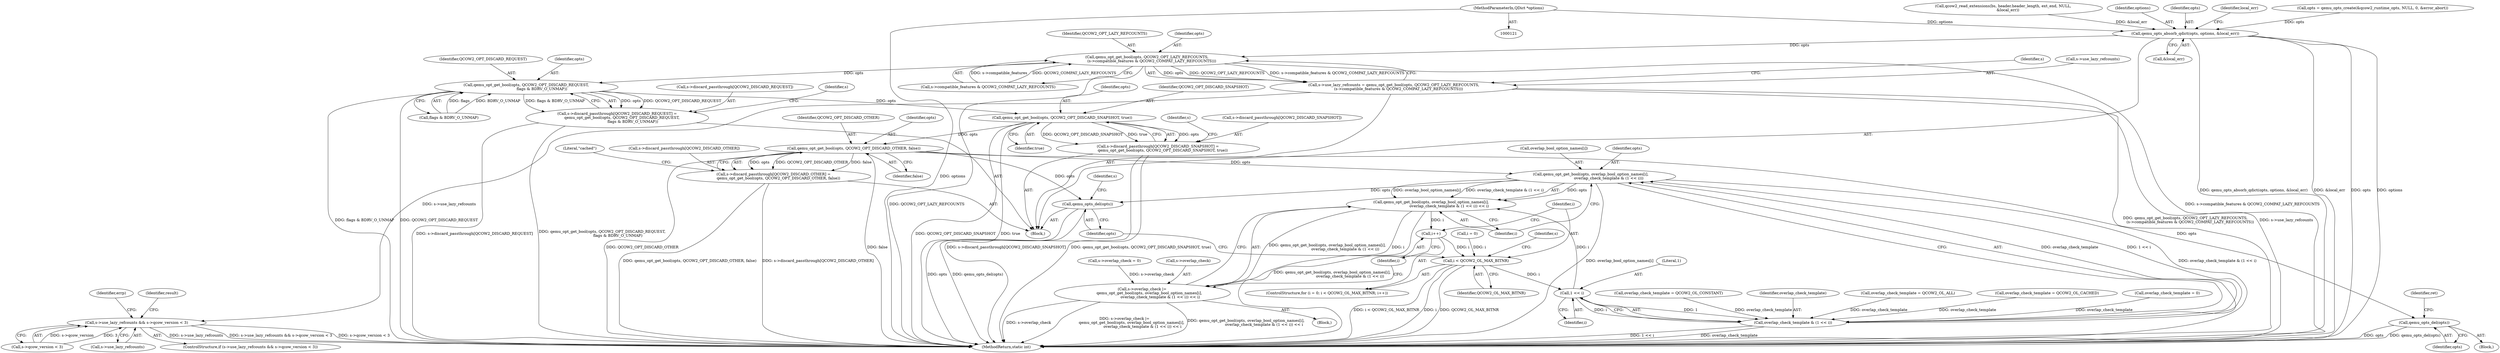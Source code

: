digraph "0_qemu_6a83f8b5bec6f59e56cc49bd49e4c3f8f805d56f_0@pointer" {
"1000123" [label="(MethodParameterIn,QDict *options)"];
"1001243" [label="(Call,qemu_opts_absorb_qdict(opts, options, &local_err))"];
"1001263" [label="(Call,qemu_opt_get_bool(opts, QCOW2_OPT_LAZY_REFCOUNTS,\n        (s->compatible_features & QCOW2_COMPAT_LAZY_REFCOUNTS)))"];
"1001259" [label="(Call,s->use_lazy_refcounts = qemu_opt_get_bool(opts, QCOW2_OPT_LAZY_REFCOUNTS,\n        (s->compatible_features & QCOW2_COMPAT_LAZY_REFCOUNTS)))"];
"1001404" [label="(Call,s->use_lazy_refcounts && s->qcow_version < 3)"];
"1001291" [label="(Call,qemu_opt_get_bool(opts, QCOW2_OPT_DISCARD_REQUEST,\n                          flags & BDRV_O_UNMAP))"];
"1001285" [label="(Call,s->discard_passthrough[QCOW2_DISCARD_REQUEST] =\n        qemu_opt_get_bool(opts, QCOW2_OPT_DISCARD_REQUEST,\n                          flags & BDRV_O_UNMAP))"];
"1001303" [label="(Call,qemu_opt_get_bool(opts, QCOW2_OPT_DISCARD_SNAPSHOT, true))"];
"1001297" [label="(Call,s->discard_passthrough[QCOW2_DISCARD_SNAPSHOT] =\n        qemu_opt_get_bool(opts, QCOW2_OPT_DISCARD_SNAPSHOT, true))"];
"1001313" [label="(Call,qemu_opt_get_bool(opts, QCOW2_OPT_DISCARD_OTHER, false))"];
"1001307" [label="(Call,s->discard_passthrough[QCOW2_DISCARD_OTHER] =\n        qemu_opt_get_bool(opts, QCOW2_OPT_DISCARD_OTHER, false))"];
"1001363" [label="(Call,qemu_opts_del(opts))"];
"1001390" [label="(Call,qemu_opt_get_bool(opts, overlap_bool_option_names[i],\n                              overlap_check_template & (1 << i)))"];
"1001389" [label="(Call,qemu_opt_get_bool(opts, overlap_bool_option_names[i],\n                              overlap_check_template & (1 << i)) << i)"];
"1001382" [label="(Call,i++)"];
"1001379" [label="(Call,i < QCOW2_OL_MAX_BITNR)"];
"1001397" [label="(Call,1 << i)"];
"1001395" [label="(Call,overlap_check_template & (1 << i))"];
"1001385" [label="(Call,s->overlap_check |=\n            qemu_opt_get_bool(opts, overlap_bool_option_names[i],\n                              overlap_check_template & (1 << i)) << i)"];
"1001401" [label="(Call,qemu_opts_del(opts))"];
"1001249" [label="(Identifier,local_err)"];
"1001234" [label="(Call,opts = qemu_opts_create(&qcow2_runtime_opts, NULL, 0, &error_abort))"];
"1001265" [label="(Identifier,QCOW2_OPT_LAZY_REFCOUNTS)"];
"1001425" [label="(Identifier,result)"];
"1001308" [label="(Call,s->discard_passthrough[QCOW2_DISCARD_OTHER])"];
"1001317" [label="(Literal,\"cached\")"];
"1001366" [label="(Identifier,ret)"];
"1001375" [label="(ControlStructure,for (i = 0; i < QCOW2_OL_MAX_BITNR; i++))"];
"1001380" [label="(Identifier,i)"];
"1001310" [label="(Identifier,s)"];
"1001334" [label="(Call,overlap_check_template = QCOW2_OL_CONSTANT)"];
"1001363" [label="(Call,qemu_opts_del(opts))"];
"1001263" [label="(Call,qemu_opt_get_bool(opts, QCOW2_OPT_LAZY_REFCOUNTS,\n        (s->compatible_features & QCOW2_COMPAT_LAZY_REFCOUNTS)))"];
"1001292" [label="(Identifier,opts)"];
"1001297" [label="(Call,s->discard_passthrough[QCOW2_DISCARD_SNAPSHOT] =\n        qemu_opt_get_bool(opts, QCOW2_OPT_DISCARD_SNAPSHOT, true))"];
"1001264" [label="(Identifier,opts)"];
"1001364" [label="(Identifier,opts)"];
"1001379" [label="(Call,i < QCOW2_OL_MAX_BITNR)"];
"1001389" [label="(Call,qemu_opt_get_bool(opts, overlap_bool_option_names[i],\n                              overlap_check_template & (1 << i)) << i)"];
"1001396" [label="(Identifier,overlap_check_template)"];
"1001043" [label="(Call,qcow2_read_extensions(bs, header.header_length, ext_end, NULL,\n        &local_err))"];
"1001387" [label="(Identifier,s)"];
"1001266" [label="(Call,s->compatible_features & QCOW2_COMPAT_LAZY_REFCOUNTS)"];
"1001304" [label="(Identifier,opts)"];
"1001260" [label="(Call,s->use_lazy_refcounts)"];
"1001286" [label="(Call,s->discard_passthrough[QCOW2_DISCARD_REQUEST])"];
"1001354" [label="(Call,overlap_check_template = QCOW2_OL_ALL)"];
"1001376" [label="(Call,i = 0)"];
"1001298" [label="(Call,s->discard_passthrough[QCOW2_DISCARD_SNAPSHOT])"];
"1001358" [label="(Block,)"];
"1001406" [label="(Identifier,s)"];
"1001291" [label="(Call,qemu_opt_get_bool(opts, QCOW2_OPT_DISCARD_REQUEST,\n                          flags & BDRV_O_UNMAP))"];
"1001381" [label="(Identifier,QCOW2_OL_MAX_BITNR)"];
"1001344" [label="(Call,overlap_check_template = QCOW2_OL_CACHED)"];
"1001408" [label="(Call,s->qcow_version < 3)"];
"1001313" [label="(Call,qemu_opt_get_bool(opts, QCOW2_OPT_DISCARD_OTHER, false))"];
"1001259" [label="(Call,s->use_lazy_refcounts = qemu_opt_get_bool(opts, QCOW2_OPT_LAZY_REFCOUNTS,\n        (s->compatible_features & QCOW2_COMPAT_LAZY_REFCOUNTS)))"];
"1001274" [label="(Identifier,s)"];
"1001391" [label="(Identifier,opts)"];
"1001383" [label="(Identifier,i)"];
"1001385" [label="(Call,s->overlap_check |=\n            qemu_opt_get_bool(opts, overlap_bool_option_names[i],\n                              overlap_check_template & (1 << i)) << i)"];
"1001243" [label="(Call,qemu_opts_absorb_qdict(opts, options, &local_err))"];
"1001404" [label="(Call,s->use_lazy_refcounts && s->qcow_version < 3)"];
"1001382" [label="(Call,i++)"];
"1001402" [label="(Identifier,opts)"];
"1001324" [label="(Call,overlap_check_template = 0)"];
"1001395" [label="(Call,overlap_check_template & (1 << i))"];
"1001307" [label="(Call,s->discard_passthrough[QCOW2_DISCARD_OTHER] =\n        qemu_opt_get_bool(opts, QCOW2_OPT_DISCARD_OTHER, false))"];
"1001314" [label="(Identifier,opts)"];
"1001293" [label="(Identifier,QCOW2_OPT_DISCARD_REQUEST)"];
"1001399" [label="(Identifier,i)"];
"1001390" [label="(Call,qemu_opt_get_bool(opts, overlap_bool_option_names[i],\n                              overlap_check_template & (1 << i)))"];
"1001294" [label="(Call,flags & BDRV_O_UNMAP)"];
"1001483" [label="(MethodReturn,static int)"];
"1000126" [label="(Block,)"];
"1001305" [label="(Identifier,QCOW2_OPT_DISCARD_SNAPSHOT)"];
"1001401" [label="(Call,qemu_opts_del(opts))"];
"1001397" [label="(Call,1 << i)"];
"1001285" [label="(Call,s->discard_passthrough[QCOW2_DISCARD_REQUEST] =\n        qemu_opt_get_bool(opts, QCOW2_OPT_DISCARD_REQUEST,\n                          flags & BDRV_O_UNMAP))"];
"1001316" [label="(Identifier,false)"];
"1001400" [label="(Identifier,i)"];
"1001384" [label="(Block,)"];
"1001245" [label="(Identifier,options)"];
"1001405" [label="(Call,s->use_lazy_refcounts)"];
"1001370" [label="(Call,s->overlap_check = 0)"];
"1001415" [label="(Identifier,errp)"];
"1001300" [label="(Identifier,s)"];
"1001315" [label="(Identifier,QCOW2_OPT_DISCARD_OTHER)"];
"1001246" [label="(Call,&local_err)"];
"1001306" [label="(Identifier,true)"];
"1001392" [label="(Call,overlap_bool_option_names[i])"];
"1001398" [label="(Literal,1)"];
"1001244" [label="(Identifier,opts)"];
"1000123" [label="(MethodParameterIn,QDict *options)"];
"1001386" [label="(Call,s->overlap_check)"];
"1001403" [label="(ControlStructure,if (s->use_lazy_refcounts && s->qcow_version < 3))"];
"1001303" [label="(Call,qemu_opt_get_bool(opts, QCOW2_OPT_DISCARD_SNAPSHOT, true))"];
"1000123" -> "1000121"  [label="AST: "];
"1000123" -> "1001483"  [label="DDG: options"];
"1000123" -> "1001243"  [label="DDG: options"];
"1001243" -> "1000126"  [label="AST: "];
"1001243" -> "1001246"  [label="CFG: "];
"1001244" -> "1001243"  [label="AST: "];
"1001245" -> "1001243"  [label="AST: "];
"1001246" -> "1001243"  [label="AST: "];
"1001249" -> "1001243"  [label="CFG: "];
"1001243" -> "1001483"  [label="DDG: qemu_opts_absorb_qdict(opts, options, &local_err)"];
"1001243" -> "1001483"  [label="DDG: &local_err"];
"1001243" -> "1001483"  [label="DDG: opts"];
"1001243" -> "1001483"  [label="DDG: options"];
"1001234" -> "1001243"  [label="DDG: opts"];
"1001043" -> "1001243"  [label="DDG: &local_err"];
"1001243" -> "1001263"  [label="DDG: opts"];
"1001263" -> "1001259"  [label="AST: "];
"1001263" -> "1001266"  [label="CFG: "];
"1001264" -> "1001263"  [label="AST: "];
"1001265" -> "1001263"  [label="AST: "];
"1001266" -> "1001263"  [label="AST: "];
"1001259" -> "1001263"  [label="CFG: "];
"1001263" -> "1001483"  [label="DDG: QCOW2_OPT_LAZY_REFCOUNTS"];
"1001263" -> "1001483"  [label="DDG: s->compatible_features & QCOW2_COMPAT_LAZY_REFCOUNTS"];
"1001263" -> "1001259"  [label="DDG: opts"];
"1001263" -> "1001259"  [label="DDG: QCOW2_OPT_LAZY_REFCOUNTS"];
"1001263" -> "1001259"  [label="DDG: s->compatible_features & QCOW2_COMPAT_LAZY_REFCOUNTS"];
"1001266" -> "1001263"  [label="DDG: s->compatible_features"];
"1001266" -> "1001263"  [label="DDG: QCOW2_COMPAT_LAZY_REFCOUNTS"];
"1001263" -> "1001291"  [label="DDG: opts"];
"1001259" -> "1000126"  [label="AST: "];
"1001260" -> "1001259"  [label="AST: "];
"1001274" -> "1001259"  [label="CFG: "];
"1001259" -> "1001483"  [label="DDG: qemu_opt_get_bool(opts, QCOW2_OPT_LAZY_REFCOUNTS,\n        (s->compatible_features & QCOW2_COMPAT_LAZY_REFCOUNTS))"];
"1001259" -> "1001483"  [label="DDG: s->use_lazy_refcounts"];
"1001259" -> "1001404"  [label="DDG: s->use_lazy_refcounts"];
"1001404" -> "1001403"  [label="AST: "];
"1001404" -> "1001405"  [label="CFG: "];
"1001404" -> "1001408"  [label="CFG: "];
"1001405" -> "1001404"  [label="AST: "];
"1001408" -> "1001404"  [label="AST: "];
"1001415" -> "1001404"  [label="CFG: "];
"1001425" -> "1001404"  [label="CFG: "];
"1001404" -> "1001483"  [label="DDG: s->use_lazy_refcounts"];
"1001404" -> "1001483"  [label="DDG: s->use_lazy_refcounts && s->qcow_version < 3"];
"1001404" -> "1001483"  [label="DDG: s->qcow_version < 3"];
"1001408" -> "1001404"  [label="DDG: s->qcow_version"];
"1001408" -> "1001404"  [label="DDG: 3"];
"1001291" -> "1001285"  [label="AST: "];
"1001291" -> "1001294"  [label="CFG: "];
"1001292" -> "1001291"  [label="AST: "];
"1001293" -> "1001291"  [label="AST: "];
"1001294" -> "1001291"  [label="AST: "];
"1001285" -> "1001291"  [label="CFG: "];
"1001291" -> "1001483"  [label="DDG: flags & BDRV_O_UNMAP"];
"1001291" -> "1001483"  [label="DDG: QCOW2_OPT_DISCARD_REQUEST"];
"1001291" -> "1001285"  [label="DDG: opts"];
"1001291" -> "1001285"  [label="DDG: QCOW2_OPT_DISCARD_REQUEST"];
"1001291" -> "1001285"  [label="DDG: flags & BDRV_O_UNMAP"];
"1001294" -> "1001291"  [label="DDG: flags"];
"1001294" -> "1001291"  [label="DDG: BDRV_O_UNMAP"];
"1001291" -> "1001303"  [label="DDG: opts"];
"1001285" -> "1000126"  [label="AST: "];
"1001286" -> "1001285"  [label="AST: "];
"1001300" -> "1001285"  [label="CFG: "];
"1001285" -> "1001483"  [label="DDG: s->discard_passthrough[QCOW2_DISCARD_REQUEST]"];
"1001285" -> "1001483"  [label="DDG: qemu_opt_get_bool(opts, QCOW2_OPT_DISCARD_REQUEST,\n                          flags & BDRV_O_UNMAP)"];
"1001303" -> "1001297"  [label="AST: "];
"1001303" -> "1001306"  [label="CFG: "];
"1001304" -> "1001303"  [label="AST: "];
"1001305" -> "1001303"  [label="AST: "];
"1001306" -> "1001303"  [label="AST: "];
"1001297" -> "1001303"  [label="CFG: "];
"1001303" -> "1001483"  [label="DDG: QCOW2_OPT_DISCARD_SNAPSHOT"];
"1001303" -> "1001483"  [label="DDG: true"];
"1001303" -> "1001297"  [label="DDG: opts"];
"1001303" -> "1001297"  [label="DDG: QCOW2_OPT_DISCARD_SNAPSHOT"];
"1001303" -> "1001297"  [label="DDG: true"];
"1001303" -> "1001313"  [label="DDG: opts"];
"1001297" -> "1000126"  [label="AST: "];
"1001298" -> "1001297"  [label="AST: "];
"1001310" -> "1001297"  [label="CFG: "];
"1001297" -> "1001483"  [label="DDG: s->discard_passthrough[QCOW2_DISCARD_SNAPSHOT]"];
"1001297" -> "1001483"  [label="DDG: qemu_opt_get_bool(opts, QCOW2_OPT_DISCARD_SNAPSHOT, true)"];
"1001313" -> "1001307"  [label="AST: "];
"1001313" -> "1001316"  [label="CFG: "];
"1001314" -> "1001313"  [label="AST: "];
"1001315" -> "1001313"  [label="AST: "];
"1001316" -> "1001313"  [label="AST: "];
"1001307" -> "1001313"  [label="CFG: "];
"1001313" -> "1001483"  [label="DDG: false"];
"1001313" -> "1001483"  [label="DDG: QCOW2_OPT_DISCARD_OTHER"];
"1001313" -> "1001307"  [label="DDG: opts"];
"1001313" -> "1001307"  [label="DDG: QCOW2_OPT_DISCARD_OTHER"];
"1001313" -> "1001307"  [label="DDG: false"];
"1001313" -> "1001363"  [label="DDG: opts"];
"1001313" -> "1001390"  [label="DDG: opts"];
"1001313" -> "1001401"  [label="DDG: opts"];
"1001307" -> "1000126"  [label="AST: "];
"1001308" -> "1001307"  [label="AST: "];
"1001317" -> "1001307"  [label="CFG: "];
"1001307" -> "1001483"  [label="DDG: qemu_opt_get_bool(opts, QCOW2_OPT_DISCARD_OTHER, false)"];
"1001307" -> "1001483"  [label="DDG: s->discard_passthrough[QCOW2_DISCARD_OTHER]"];
"1001363" -> "1001358"  [label="AST: "];
"1001363" -> "1001364"  [label="CFG: "];
"1001364" -> "1001363"  [label="AST: "];
"1001366" -> "1001363"  [label="CFG: "];
"1001363" -> "1001483"  [label="DDG: qemu_opts_del(opts)"];
"1001363" -> "1001483"  [label="DDG: opts"];
"1001390" -> "1001389"  [label="AST: "];
"1001390" -> "1001395"  [label="CFG: "];
"1001391" -> "1001390"  [label="AST: "];
"1001392" -> "1001390"  [label="AST: "];
"1001395" -> "1001390"  [label="AST: "];
"1001400" -> "1001390"  [label="CFG: "];
"1001390" -> "1001483"  [label="DDG: overlap_bool_option_names[i]"];
"1001390" -> "1001483"  [label="DDG: overlap_check_template & (1 << i)"];
"1001390" -> "1001389"  [label="DDG: opts"];
"1001390" -> "1001389"  [label="DDG: overlap_bool_option_names[i]"];
"1001390" -> "1001389"  [label="DDG: overlap_check_template & (1 << i)"];
"1001395" -> "1001390"  [label="DDG: overlap_check_template"];
"1001395" -> "1001390"  [label="DDG: 1 << i"];
"1001390" -> "1001401"  [label="DDG: opts"];
"1001389" -> "1001385"  [label="AST: "];
"1001389" -> "1001400"  [label="CFG: "];
"1001400" -> "1001389"  [label="AST: "];
"1001385" -> "1001389"  [label="CFG: "];
"1001389" -> "1001483"  [label="DDG: qemu_opt_get_bool(opts, overlap_bool_option_names[i],\n                              overlap_check_template & (1 << i))"];
"1001389" -> "1001382"  [label="DDG: i"];
"1001389" -> "1001385"  [label="DDG: qemu_opt_get_bool(opts, overlap_bool_option_names[i],\n                              overlap_check_template & (1 << i))"];
"1001389" -> "1001385"  [label="DDG: i"];
"1001397" -> "1001389"  [label="DDG: i"];
"1001382" -> "1001375"  [label="AST: "];
"1001382" -> "1001383"  [label="CFG: "];
"1001383" -> "1001382"  [label="AST: "];
"1001380" -> "1001382"  [label="CFG: "];
"1001382" -> "1001379"  [label="DDG: i"];
"1001379" -> "1001375"  [label="AST: "];
"1001379" -> "1001381"  [label="CFG: "];
"1001380" -> "1001379"  [label="AST: "];
"1001381" -> "1001379"  [label="AST: "];
"1001387" -> "1001379"  [label="CFG: "];
"1001402" -> "1001379"  [label="CFG: "];
"1001379" -> "1001483"  [label="DDG: i"];
"1001379" -> "1001483"  [label="DDG: QCOW2_OL_MAX_BITNR"];
"1001379" -> "1001483"  [label="DDG: i < QCOW2_OL_MAX_BITNR"];
"1001376" -> "1001379"  [label="DDG: i"];
"1001379" -> "1001397"  [label="DDG: i"];
"1001397" -> "1001395"  [label="AST: "];
"1001397" -> "1001399"  [label="CFG: "];
"1001398" -> "1001397"  [label="AST: "];
"1001399" -> "1001397"  [label="AST: "];
"1001395" -> "1001397"  [label="CFG: "];
"1001397" -> "1001395"  [label="DDG: 1"];
"1001397" -> "1001395"  [label="DDG: i"];
"1001396" -> "1001395"  [label="AST: "];
"1001395" -> "1001483"  [label="DDG: 1 << i"];
"1001395" -> "1001483"  [label="DDG: overlap_check_template"];
"1001354" -> "1001395"  [label="DDG: overlap_check_template"];
"1001334" -> "1001395"  [label="DDG: overlap_check_template"];
"1001344" -> "1001395"  [label="DDG: overlap_check_template"];
"1001324" -> "1001395"  [label="DDG: overlap_check_template"];
"1001385" -> "1001384"  [label="AST: "];
"1001386" -> "1001385"  [label="AST: "];
"1001383" -> "1001385"  [label="CFG: "];
"1001385" -> "1001483"  [label="DDG: s->overlap_check |=\n            qemu_opt_get_bool(opts, overlap_bool_option_names[i],\n                              overlap_check_template & (1 << i)) << i"];
"1001385" -> "1001483"  [label="DDG: qemu_opt_get_bool(opts, overlap_bool_option_names[i],\n                              overlap_check_template & (1 << i)) << i"];
"1001385" -> "1001483"  [label="DDG: s->overlap_check"];
"1001370" -> "1001385"  [label="DDG: s->overlap_check"];
"1001401" -> "1000126"  [label="AST: "];
"1001401" -> "1001402"  [label="CFG: "];
"1001402" -> "1001401"  [label="AST: "];
"1001406" -> "1001401"  [label="CFG: "];
"1001401" -> "1001483"  [label="DDG: opts"];
"1001401" -> "1001483"  [label="DDG: qemu_opts_del(opts)"];
}
